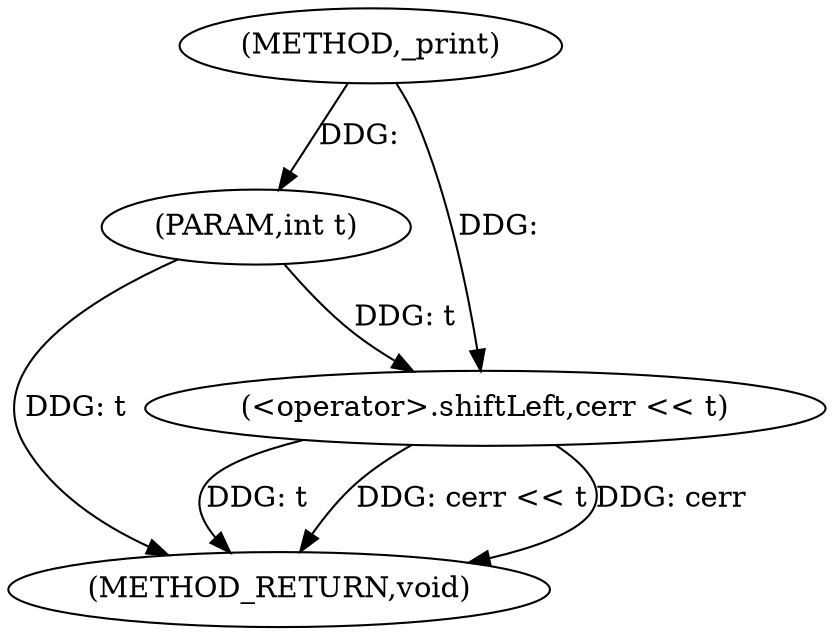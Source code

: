 digraph "_print" {  
"1000116" [label = "(METHOD,_print)" ]
"1000122" [label = "(METHOD_RETURN,void)" ]
"1000117" [label = "(PARAM,int t)" ]
"1000119" [label = "(<operator>.shiftLeft,cerr << t)" ]
  "1000117" -> "1000122"  [ label = "DDG: t"] 
  "1000119" -> "1000122"  [ label = "DDG: t"] 
  "1000119" -> "1000122"  [ label = "DDG: cerr << t"] 
  "1000119" -> "1000122"  [ label = "DDG: cerr"] 
  "1000116" -> "1000117"  [ label = "DDG: "] 
  "1000116" -> "1000119"  [ label = "DDG: "] 
  "1000117" -> "1000119"  [ label = "DDG: t"] 
}
